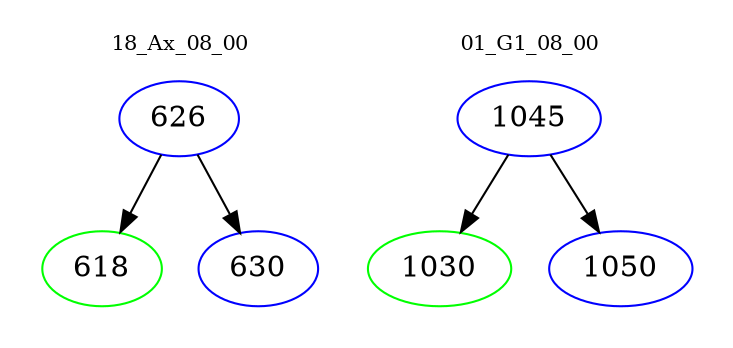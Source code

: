 digraph{
subgraph cluster_0 {
color = white
label = "18_Ax_08_00";
fontsize=10;
T0_626 [label="626", color="blue"]
T0_626 -> T0_618 [color="black"]
T0_618 [label="618", color="green"]
T0_626 -> T0_630 [color="black"]
T0_630 [label="630", color="blue"]
}
subgraph cluster_1 {
color = white
label = "01_G1_08_00";
fontsize=10;
T1_1045 [label="1045", color="blue"]
T1_1045 -> T1_1030 [color="black"]
T1_1030 [label="1030", color="green"]
T1_1045 -> T1_1050 [color="black"]
T1_1050 [label="1050", color="blue"]
}
}
